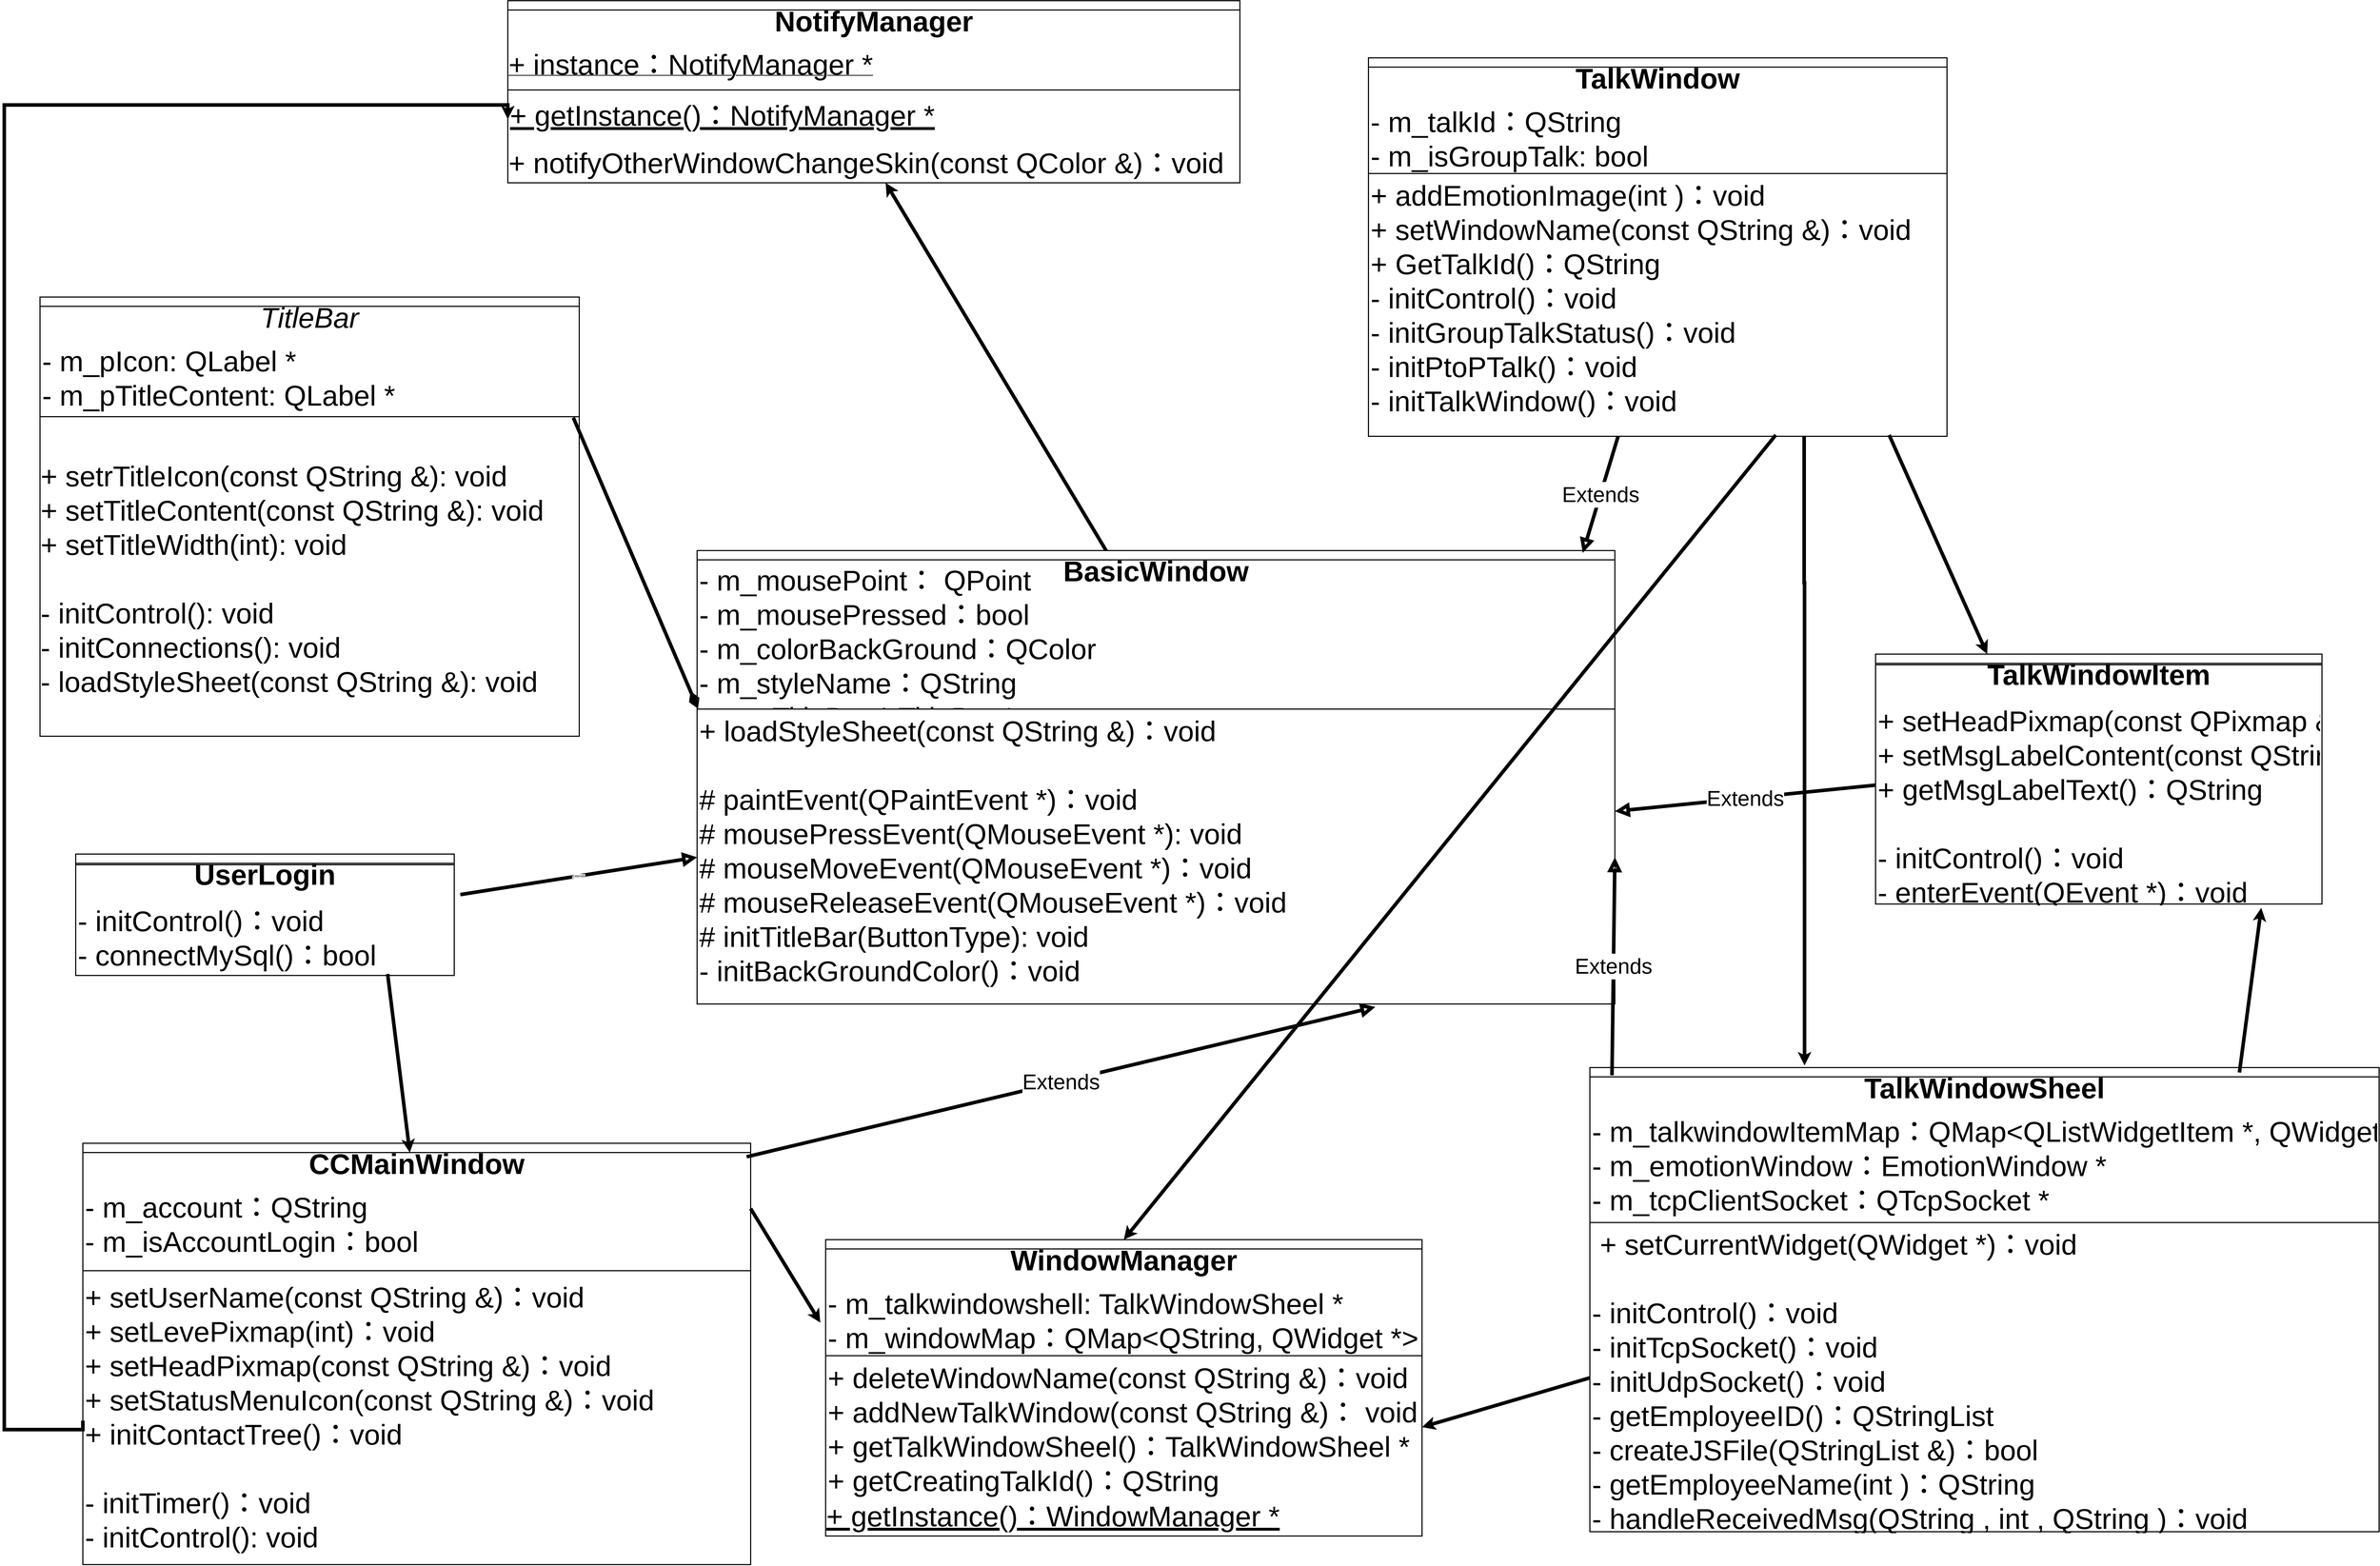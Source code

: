 <mxfile version="24.2.1" type="github">
  <diagram id="C5RBs43oDa-KdzZeNtuy" name="Page-1">
    <mxGraphModel dx="14240" dy="7760" grid="1" gridSize="10" guides="1" tooltips="1" connect="1" arrows="1" fold="1" page="1" pageScale="1" pageWidth="7000" pageHeight="4800" background="none" math="0" shadow="0">
      <root>
        <mxCell id="WIyWlLk6GJQsqaUBKTNV-0" />
        <mxCell id="WIyWlLk6GJQsqaUBKTNV-1" parent="WIyWlLk6GJQsqaUBKTNV-0" />
        <mxCell id="zkfFHV4jXpPFQw0GAbJ--0" value="TitleBar" style="swimlane;fontStyle=2;align=center;verticalAlign=top;childLayout=stackLayout;horizontal=1;startSize=26;horizontalStack=0;resizeParent=1;resizeLast=0;collapsible=1;marginBottom=0;rounded=0;shadow=0;strokeWidth=3;fontSize=80;" parent="WIyWlLk6GJQsqaUBKTNV-1" vertex="1">
          <mxGeometry x="290" y="1090" width="1510" height="1230" as="geometry">
            <mxRectangle x="220" y="70" width="160" height="26" as="alternateBounds" />
          </mxGeometry>
        </mxCell>
        <mxCell id="zkfFHV4jXpPFQw0GAbJ--2" value="&#xa;- m_pIcon: QLabel *&#xa;- m_pTitleContent: QLabel *&#xa;- m_pButtonMin: QPushButton *&#xa;- m_pButtonRestore: QPushButton *" style="text;align=left;verticalAlign=top;spacingLeft=4;spacingRight=4;overflow=hidden;rotatable=0;points=[[0,0.5],[1,0.5]];portConstraint=eastwest;rounded=0;shadow=0;html=0;fontSize=80;strokeWidth=3;" parent="zkfFHV4jXpPFQw0GAbJ--0" vertex="1">
          <mxGeometry y="26" width="1510" height="294" as="geometry" />
        </mxCell>
        <mxCell id="zkfFHV4jXpPFQw0GAbJ--4" value="" style="line;html=1;strokeWidth=3;align=left;verticalAlign=middle;spacingTop=-1;spacingLeft=3;spacingRight=3;rotatable=0;labelPosition=right;points=[];portConstraint=eastwest;fontSize=20;" parent="zkfFHV4jXpPFQw0GAbJ--0" vertex="1">
          <mxGeometry y="320" width="1510" height="30" as="geometry" />
        </mxCell>
        <mxCell id="FM1tGX0wUyBCF_gy3c6J-2" value="&lt;div style=&quot;font-size: 80px;&quot;&gt;&lt;br style=&quot;font-size: 80px;&quot;&gt;&lt;/div&gt;&lt;div style=&quot;font-size: 80px;&quot;&gt;&lt;span style=&quot;font-size: 80px;&quot;&gt;+ setrTitleIcon(const QString &amp;amp;): void&lt;/span&gt;&lt;/div&gt;&lt;div style=&quot;font-size: 80px;&quot;&gt;&lt;span style=&quot;font-size: 80px;&quot;&gt;+ setTitleContent(const QString &amp;amp;): void&lt;/span&gt;&lt;/div&gt;&lt;div style=&quot;font-size: 80px;&quot;&gt;&lt;span style=&quot;font-size: 80px;&quot;&gt;+ setTitleWidth(int): void&lt;/span&gt;&lt;/div&gt;&lt;div style=&quot;font-size: 80px;&quot;&gt;&lt;br style=&quot;font-size: 80px;&quot;&gt;&lt;/div&gt;&lt;div style=&quot;font-size: 80px;&quot;&gt;&lt;span style=&quot;font-size: 80px;&quot;&gt;&lt;div style=&quot;font-size: 80px;&quot;&gt;- initControl(): void&lt;/div&gt;&lt;div style=&quot;font-size: 80px;&quot;&gt;- initConnections(): void&lt;/div&gt;&lt;div style=&quot;font-size: 80px;&quot;&gt;- loadStyleSheet(const QString &amp;amp;): void&lt;/div&gt;&lt;div style=&quot;font-size: 80px;&quot;&gt;&lt;br style=&quot;font-size: 80px;&quot;&gt;&lt;/div&gt;&lt;/span&gt;&lt;/div&gt;" style="text;html=1;align=left;verticalAlign=middle;resizable=0;points=[];autosize=1;strokeColor=none;fillColor=none;fontSize=80;strokeWidth=3;" parent="zkfFHV4jXpPFQw0GAbJ--0" vertex="1">
          <mxGeometry y="350" width="1510" height="880" as="geometry" />
        </mxCell>
        <mxCell id="-mWvOrnuQrW1X3age0rV-10" value="" style="endArrow=diamondThin;endFill=1;endSize=24;html=1;rounded=0;fontSize=20;entryX=0.001;entryY=-0.006;entryDx=0;entryDy=0;entryPerimeter=0;exitX=0.989;exitY=0.59;exitDx=0;exitDy=0;exitPerimeter=0;strokeWidth=10;" parent="WIyWlLk6GJQsqaUBKTNV-1" source="zkfFHV4jXpPFQw0GAbJ--4" target="-mWvOrnuQrW1X3age0rV-15" edge="1">
          <mxGeometry width="160" relative="1" as="geometry">
            <mxPoint x="2809.67" y="1720.33" as="sourcePoint" />
            <mxPoint x="3072.38" y="1919.762" as="targetPoint" />
          </mxGeometry>
        </mxCell>
        <mxCell id="-mWvOrnuQrW1X3age0rV-46" style="rounded=0;orthogonalLoop=1;jettySize=auto;html=1;fontSize=20;strokeWidth=10;" parent="WIyWlLk6GJQsqaUBKTNV-1" source="-mWvOrnuQrW1X3age0rV-13" target="-mWvOrnuQrW1X3age0rV-20" edge="1">
          <mxGeometry relative="1" as="geometry" />
        </mxCell>
        <mxCell id="-mWvOrnuQrW1X3age0rV-12" value="BasicWindow" style="swimlane;fontStyle=1;align=center;verticalAlign=top;childLayout=stackLayout;horizontal=1;startSize=26;horizontalStack=0;resizeParent=1;resizeParentMax=0;resizeLast=0;collapsible=1;marginBottom=0;fontSize=80;strokeWidth=3;" parent="WIyWlLk6GJQsqaUBKTNV-1" vertex="1">
          <mxGeometry x="2130" y="1800" width="2570" height="1270" as="geometry" />
        </mxCell>
        <mxCell id="-mWvOrnuQrW1X3age0rV-13" value="- m_mousePoint： QPoint&#xa;- m_mousePressed：bool&#xa;- m_colorBackGround：QColor&#xa;- m_styleName：QString &#xa;- m_pTitleBar：TitleBar *&#xa;" style="text;strokeColor=none;fillColor=none;align=left;verticalAlign=top;spacingLeft=4;spacingRight=4;overflow=hidden;rotatable=0;points=[[0,0.5],[1,0.5]];portConstraint=eastwest;fontSize=80;strokeWidth=3;" parent="-mWvOrnuQrW1X3age0rV-12" vertex="1">
          <mxGeometry y="26" width="2570" height="414" as="geometry" />
        </mxCell>
        <mxCell id="-mWvOrnuQrW1X3age0rV-14" value="" style="line;strokeWidth=3;fillColor=none;align=left;verticalAlign=middle;spacingTop=-1;spacingLeft=3;spacingRight=3;rotatable=0;labelPosition=right;points=[];portConstraint=eastwest;strokeColor=inherit;fontSize=20;" parent="-mWvOrnuQrW1X3age0rV-12" vertex="1">
          <mxGeometry y="440" width="2570" height="8" as="geometry" />
        </mxCell>
        <mxCell id="-mWvOrnuQrW1X3age0rV-15" value="+ loadStyleSheet(const QString &amp;)：void &#xa;&#xa;# paintEvent(QPaintEvent *)：void&#xa;# mousePressEvent(QMouseEvent *): void&#xa;# mouseMoveEvent(QMouseEvent *)：void&#xa;# mouseReleaseEvent(QMouseEvent *)：void&#xa;# initTitleBar(ButtonType): void   &#xa;- initBackGroundColor()：void" style="text;strokeColor=none;fillColor=none;align=left;verticalAlign=top;spacingLeft=4;spacingRight=4;overflow=hidden;rotatable=0;points=[[0,0.5],[1,0.5]];portConstraint=eastwest;fontSize=80;strokeWidth=3;" parent="-mWvOrnuQrW1X3age0rV-12" vertex="1">
          <mxGeometry y="448" width="2570" height="822" as="geometry" />
        </mxCell>
        <mxCell id="-mWvOrnuQrW1X3age0rV-16" value="NotifyManager" style="swimlane;fontStyle=1;align=center;verticalAlign=top;childLayout=stackLayout;horizontal=1;startSize=26;horizontalStack=0;resizeParent=1;resizeParentMax=0;resizeLast=0;collapsible=1;marginBottom=0;fontSize=80;strokeWidth=3;" parent="WIyWlLk6GJQsqaUBKTNV-1" vertex="1">
          <mxGeometry x="1600" y="260" width="2050" height="510" as="geometry" />
        </mxCell>
        <mxCell id="-mWvOrnuQrW1X3age0rV-21" value="&lt;div style=&quot;font-size: 80px;&quot;&gt;&lt;font style=&quot;font-size: 80px;&quot;&gt;&lt;br&gt;&lt;/font&gt;&lt;/div&gt;&lt;font style=&quot;font-size: 80px;&quot;&gt;+ instance：NotifyManager *&lt;/font&gt;" style="text;html=1;align=left;verticalAlign=middle;resizable=0;points=[];autosize=1;strokeColor=none;fillColor=none;fontSize=20;fontStyle=4;strokeWidth=3;" parent="-mWvOrnuQrW1X3age0rV-16" vertex="1">
          <mxGeometry y="26" width="2050" height="210" as="geometry" />
        </mxCell>
        <mxCell id="-mWvOrnuQrW1X3age0rV-18" value="" style="line;strokeWidth=3;fillColor=none;align=left;verticalAlign=middle;spacingTop=-1;spacingLeft=3;spacingRight=3;rotatable=0;labelPosition=right;points=[];portConstraint=eastwest;strokeColor=inherit;fontSize=20;" parent="-mWvOrnuQrW1X3age0rV-16" vertex="1">
          <mxGeometry y="236" width="2050" height="28" as="geometry" />
        </mxCell>
        <mxCell id="-mWvOrnuQrW1X3age0rV-17" value="+ getInstance()：NotifyManager *" style="text;strokeColor=none;fillColor=none;align=left;verticalAlign=top;spacingLeft=4;spacingRight=4;overflow=hidden;rotatable=0;points=[[0,0.5],[1,0.5]];portConstraint=eastwest;fontSize=80;fontStyle=4;strokeWidth=3;" parent="-mWvOrnuQrW1X3age0rV-16" vertex="1">
          <mxGeometry y="264" width="2050" height="136" as="geometry" />
        </mxCell>
        <mxCell id="-mWvOrnuQrW1X3age0rV-20" value="&lt;font style=&quot;font-size: 80px;&quot;&gt;+ notifyOtherWindowChangeSkin(const QColor &amp;amp;)：void&amp;nbsp;&lt;/font&gt;" style="text;html=1;align=left;verticalAlign=middle;resizable=0;points=[];autosize=1;strokeColor=none;fillColor=none;fontSize=20;strokeWidth=3;" parent="-mWvOrnuQrW1X3age0rV-16" vertex="1">
          <mxGeometry y="400" width="2050" height="110" as="geometry" />
        </mxCell>
        <mxCell id="-mWvOrnuQrW1X3age0rV-28" value="UserLogin" style="swimlane;fontStyle=1;align=center;verticalAlign=top;childLayout=stackLayout;horizontal=1;startSize=26;horizontalStack=0;resizeParent=1;resizeParentMax=0;resizeLast=0;collapsible=1;marginBottom=0;fontSize=80;strokeWidth=3;" parent="WIyWlLk6GJQsqaUBKTNV-1" vertex="1">
          <mxGeometry x="390" y="2650" width="1060" height="340" as="geometry" />
        </mxCell>
        <mxCell id="-mWvOrnuQrW1X3age0rV-30" value="" style="line;strokeWidth=3;fillColor=none;align=left;verticalAlign=middle;spacingTop=-1;spacingLeft=3;spacingRight=3;rotatable=0;labelPosition=right;points=[];portConstraint=eastwest;strokeColor=inherit;fontSize=20;" parent="-mWvOrnuQrW1X3age0rV-28" vertex="1">
          <mxGeometry y="26" width="1060" height="8" as="geometry" />
        </mxCell>
        <mxCell id="-mWvOrnuQrW1X3age0rV-31" value="&#xa;- initControl()：void &#xa;- connectMySql()：bool &#xa;- verfyAccountCode(bool &amp;, QString &amp;)：bool &#xa;" style="text;strokeColor=none;fillColor=none;align=left;verticalAlign=top;spacingLeft=4;spacingRight=4;overflow=hidden;rotatable=0;points=[[0,0.5],[1,0.5]];portConstraint=eastwest;fontSize=80;strokeWidth=3;" parent="-mWvOrnuQrW1X3age0rV-28" vertex="1">
          <mxGeometry y="34" width="1060" height="306" as="geometry" />
        </mxCell>
        <mxCell id="-mWvOrnuQrW1X3age0rV-32" value="Extends" style="endArrow=block;endSize=16;endFill=0;html=1;rounded=0;fontSize=10;exitX=1.016;exitY=0.26;exitDx=0;exitDy=0;strokeWidth=10;entryX=0;entryY=0.5;entryDx=0;entryDy=0;exitPerimeter=0;" parent="WIyWlLk6GJQsqaUBKTNV-1" source="-mWvOrnuQrW1X3age0rV-31" target="-mWvOrnuQrW1X3age0rV-15" edge="1">
          <mxGeometry width="160" relative="1" as="geometry">
            <mxPoint x="2139.67" y="2676.62" as="sourcePoint" />
            <mxPoint x="1969" y="2620" as="targetPoint" />
          </mxGeometry>
        </mxCell>
        <mxCell id="-mWvOrnuQrW1X3age0rV-33" value="CCMainWindow" style="swimlane;fontStyle=1;align=center;verticalAlign=top;childLayout=stackLayout;horizontal=1;startSize=26;horizontalStack=0;resizeParent=1;resizeParentMax=0;resizeLast=0;collapsible=1;marginBottom=0;fontSize=80;strokeWidth=3;" parent="WIyWlLk6GJQsqaUBKTNV-1" vertex="1">
          <mxGeometry x="410" y="3460" width="1870" height="1180" as="geometry" />
        </mxCell>
        <mxCell id="-mWvOrnuQrW1X3age0rV-34" value="&#xa;- m_account：QString &#xa;- m_isAccountLogin：bool " style="text;strokeColor=none;fillColor=none;align=left;verticalAlign=top;spacingLeft=4;spacingRight=4;overflow=hidden;rotatable=0;points=[[0,0.5],[1,0.5]];portConstraint=eastwest;fontSize=80;strokeWidth=3;" parent="-mWvOrnuQrW1X3age0rV-33" vertex="1">
          <mxGeometry y="26" width="1870" height="314" as="geometry" />
        </mxCell>
        <mxCell id="-mWvOrnuQrW1X3age0rV-35" value="" style="line;strokeWidth=3;fillColor=none;align=left;verticalAlign=middle;spacingTop=-1;spacingLeft=3;spacingRight=3;rotatable=0;labelPosition=right;points=[];portConstraint=eastwest;strokeColor=inherit;fontSize=20;" parent="-mWvOrnuQrW1X3age0rV-33" vertex="1">
          <mxGeometry y="340" width="1870" height="34" as="geometry" />
        </mxCell>
        <mxCell id="-mWvOrnuQrW1X3age0rV-36" value="+ setUserName(const QString &amp;)：void &#xa;+ setLevePixmap(int)：void&#xa;+ setHeadPixmap(const QString &amp;)：void  &#xa;+ setStatusMenuIcon(const QString &amp;)：void&#xa;+ initContactTree()：void&#xa;&#xa;- initTimer()：void&#xa;- initControl(): void" style="text;strokeColor=none;fillColor=none;align=left;verticalAlign=top;spacingLeft=4;spacingRight=4;overflow=hidden;rotatable=0;points=[[0,0.5],[1,0.5]];portConstraint=eastwest;fontSize=80;strokeWidth=3;" parent="-mWvOrnuQrW1X3age0rV-33" vertex="1">
          <mxGeometry y="374" width="1870" height="806" as="geometry" />
        </mxCell>
        <mxCell id="-mWvOrnuQrW1X3age0rV-37" value="Extends" style="endArrow=block;endSize=16;endFill=0;html=1;rounded=0;fontSize=60;entryX=0.739;entryY=1.01;entryDx=0;entryDy=0;entryPerimeter=0;exitX=0.994;exitY=0.038;exitDx=0;exitDy=0;strokeWidth=10;exitPerimeter=0;" parent="WIyWlLk6GJQsqaUBKTNV-1" source="-mWvOrnuQrW1X3age0rV-34" target="-mWvOrnuQrW1X3age0rV-15" edge="1">
          <mxGeometry width="160" relative="1" as="geometry">
            <mxPoint x="3539.67" y="2130.33" as="sourcePoint" />
            <mxPoint x="3699.67" y="2130.33" as="targetPoint" />
          </mxGeometry>
        </mxCell>
        <mxCell id="-mWvOrnuQrW1X3age0rV-40" style="rounded=0;orthogonalLoop=1;jettySize=auto;html=1;exitX=0.824;exitY=0.987;exitDx=0;exitDy=0;fontSize=20;strokeWidth=10;exitPerimeter=0;" parent="WIyWlLk6GJQsqaUBKTNV-1" source="-mWvOrnuQrW1X3age0rV-31" target="-mWvOrnuQrW1X3age0rV-34" edge="1">
          <mxGeometry relative="1" as="geometry" />
        </mxCell>
        <mxCell id="-mWvOrnuQrW1X3age0rV-48" value="WindowManager" style="swimlane;fontStyle=1;align=center;verticalAlign=top;childLayout=stackLayout;horizontal=1;startSize=26;horizontalStack=0;resizeParent=1;resizeParentMax=0;resizeLast=0;collapsible=1;marginBottom=0;fontSize=80;strokeWidth=3;" parent="WIyWlLk6GJQsqaUBKTNV-1" vertex="1">
          <mxGeometry x="2490" y="3730" width="1670" height="830" as="geometry" />
        </mxCell>
        <mxCell id="-mWvOrnuQrW1X3age0rV-49" value="&#xa;- m_talkwindowshell: TalkWindowSheel *&#xa;- m_windowMap：QMap&lt;QString, QWidget *&gt;&#xa;- m_strCreatingTalkId：QString" style="text;strokeColor=none;fillColor=none;align=left;verticalAlign=top;spacingLeft=4;spacingRight=4;overflow=hidden;rotatable=0;points=[[0,0.5],[1,0.5]];portConstraint=eastwest;fontSize=80;strokeWidth=3;" parent="-mWvOrnuQrW1X3age0rV-48" vertex="1">
          <mxGeometry y="26" width="1670" height="294" as="geometry" />
        </mxCell>
        <mxCell id="-mWvOrnuQrW1X3age0rV-50" value="" style="line;strokeWidth=3;fillColor=none;align=left;verticalAlign=middle;spacingTop=-1;spacingLeft=3;spacingRight=3;rotatable=0;labelPosition=right;points=[];portConstraint=eastwest;strokeColor=inherit;fontSize=20;" parent="-mWvOrnuQrW1X3age0rV-48" vertex="1">
          <mxGeometry y="320" width="1670" height="10" as="geometry" />
        </mxCell>
        <mxCell id="-mWvOrnuQrW1X3age0rV-51" value="+ deleteWindowName(const QString &amp;)：void  &#xa;+ addNewTalkWindow(const QString &amp;)： void &#xa;+ getTalkWindowSheel()：TalkWindowSheel *&#xa;+ getCreatingTalkId()：QString " style="text;strokeColor=none;fillColor=none;align=left;verticalAlign=top;spacingLeft=4;spacingRight=4;overflow=hidden;rotatable=0;points=[[0,0.5],[1,0.5]];portConstraint=eastwest;fontSize=80;strokeWidth=3;" parent="-mWvOrnuQrW1X3age0rV-48" vertex="1">
          <mxGeometry y="330" width="1670" height="390" as="geometry" />
        </mxCell>
        <mxCell id="-mWvOrnuQrW1X3age0rV-52" value="&lt;u style=&quot;font-size: 80px;&quot;&gt;&lt;span style=&quot;&quot;&gt;+ getInstance()：&lt;/span&gt;&lt;span style=&quot;&quot;&gt;WindowManager *&lt;/span&gt;&lt;/u&gt;" style="text;html=1;align=left;verticalAlign=middle;resizable=0;points=[];autosize=1;strokeColor=none;fillColor=none;fontSize=20;strokeWidth=3;" parent="-mWvOrnuQrW1X3age0rV-48" vertex="1">
          <mxGeometry y="720" width="1670" height="110" as="geometry" />
        </mxCell>
        <mxCell id="-mWvOrnuQrW1X3age0rV-54" value="TalkWindow" style="swimlane;fontStyle=1;align=center;verticalAlign=top;childLayout=stackLayout;horizontal=1;startSize=26;horizontalStack=0;resizeParent=1;resizeParentMax=0;resizeLast=0;collapsible=1;marginBottom=0;fontSize=80;strokeWidth=3;" parent="WIyWlLk6GJQsqaUBKTNV-1" vertex="1">
          <mxGeometry x="4010" y="420" width="1620" height="1060" as="geometry" />
        </mxCell>
        <mxCell id="-mWvOrnuQrW1X3age0rV-55" value="&#xa;- m_talkId：QString&#xa;- m_isGroupTalk: bool " style="text;strokeColor=none;fillColor=none;align=left;verticalAlign=top;spacingLeft=4;spacingRight=4;overflow=hidden;rotatable=0;points=[[0,0.5],[1,0.5]];portConstraint=eastwest;fontSize=80;strokeWidth=3;" parent="-mWvOrnuQrW1X3age0rV-54" vertex="1">
          <mxGeometry y="26" width="1620" height="294" as="geometry" />
        </mxCell>
        <mxCell id="-mWvOrnuQrW1X3age0rV-56" value="" style="line;strokeWidth=3;fillColor=none;align=left;verticalAlign=middle;spacingTop=-1;spacingLeft=3;spacingRight=3;rotatable=0;labelPosition=right;points=[];portConstraint=eastwest;strokeColor=inherit;fontSize=20;" parent="-mWvOrnuQrW1X3age0rV-54" vertex="1">
          <mxGeometry y="320" width="1620" height="8" as="geometry" />
        </mxCell>
        <mxCell id="-mWvOrnuQrW1X3age0rV-57" value="+ addEmotionImage(int )：void &#xa;+ setWindowName(const QString &amp;)：void &#xa;+ GetTalkId()：QString &#xa;- initControl()：void &#xa;- initGroupTalkStatus()：void &#xa;- initPtoPTalk()：void &#xa;- initTalkWindow()：void " style="text;strokeColor=none;fillColor=none;align=left;verticalAlign=top;spacingLeft=4;spacingRight=4;overflow=hidden;rotatable=0;points=[[0,0.5],[1,0.5]];portConstraint=eastwest;fontSize=80;strokeWidth=3;" parent="-mWvOrnuQrW1X3age0rV-54" vertex="1">
          <mxGeometry y="328" width="1620" height="732" as="geometry" />
        </mxCell>
        <mxCell id="-mWvOrnuQrW1X3age0rV-58" value="Extends" style="endArrow=block;endSize=16;endFill=0;html=1;rounded=0;fontSize=60;entryX=0.965;entryY=0.005;entryDx=0;entryDy=0;entryPerimeter=0;strokeWidth=10;" parent="WIyWlLk6GJQsqaUBKTNV-1" source="-mWvOrnuQrW1X3age0rV-57" target="-mWvOrnuQrW1X3age0rV-12" edge="1">
          <mxGeometry width="160" relative="1" as="geometry">
            <mxPoint x="4119.67" y="1450.33" as="sourcePoint" />
            <mxPoint x="4279.67" y="1450.33" as="targetPoint" />
          </mxGeometry>
        </mxCell>
        <mxCell id="-mWvOrnuQrW1X3age0rV-60" style="rounded=0;orthogonalLoop=1;jettySize=auto;html=1;exitX=0.704;exitY=0.995;exitDx=0;exitDy=0;fontSize=20;exitPerimeter=0;entryX=0.5;entryY=0;entryDx=0;entryDy=0;strokeWidth=10;" parent="WIyWlLk6GJQsqaUBKTNV-1" source="-mWvOrnuQrW1X3age0rV-57" target="-mWvOrnuQrW1X3age0rV-48" edge="1">
          <mxGeometry relative="1" as="geometry">
            <mxPoint x="4419.67" y="2060.33" as="targetPoint" />
          </mxGeometry>
        </mxCell>
        <mxCell id="-mWvOrnuQrW1X3age0rV-62" value="TalkWindowItem" style="swimlane;fontStyle=1;align=center;verticalAlign=top;childLayout=stackLayout;horizontal=1;startSize=26;horizontalStack=0;resizeParent=1;resizeParentMax=0;resizeLast=0;collapsible=1;marginBottom=0;fontSize=80;strokeWidth=3;" parent="WIyWlLk6GJQsqaUBKTNV-1" vertex="1">
          <mxGeometry x="5430" y="2090" width="1250" height="700" as="geometry" />
        </mxCell>
        <mxCell id="-mWvOrnuQrW1X3age0rV-64" value="" style="line;strokeWidth=3;fillColor=none;align=left;verticalAlign=middle;spacingTop=-1;spacingLeft=3;spacingRight=3;rotatable=0;labelPosition=right;points=[];portConstraint=eastwest;strokeColor=inherit;fontSize=20;" parent="-mWvOrnuQrW1X3age0rV-62" vertex="1">
          <mxGeometry y="26" width="1250" height="8" as="geometry" />
        </mxCell>
        <mxCell id="-mWvOrnuQrW1X3age0rV-65" value="&#xa;+ setHeadPixmap(const QPixmap &amp;)：void &#xa;+ setMsgLabelContent(const QString &amp;)：void &#xa;+ getMsgLabelText()：QString&#xa;&#xa;- initControl()：void&#xa;- enterEvent(QEvent *)：void&#xa;- leaveEvent(QEvent *)：void &#xa;- resizeEvent(QResizeEvent *)：void " style="text;strokeColor=none;fillColor=none;align=left;verticalAlign=top;spacingLeft=4;spacingRight=4;overflow=hidden;rotatable=0;points=[[0,0.5],[1,0.5]];portConstraint=eastwest;fontSize=80;strokeWidth=3;" parent="-mWvOrnuQrW1X3age0rV-62" vertex="1">
          <mxGeometry y="34" width="1250" height="666" as="geometry" />
        </mxCell>
        <mxCell id="-mWvOrnuQrW1X3age0rV-66" style="rounded=0;orthogonalLoop=1;jettySize=auto;html=1;exitX=0.9;exitY=0.995;exitDx=0;exitDy=0;entryX=0.25;entryY=0;entryDx=0;entryDy=0;fontSize=20;strokeWidth=10;exitPerimeter=0;" parent="WIyWlLk6GJQsqaUBKTNV-1" source="-mWvOrnuQrW1X3age0rV-57" target="-mWvOrnuQrW1X3age0rV-62" edge="1">
          <mxGeometry relative="1" as="geometry" />
        </mxCell>
        <mxCell id="-mWvOrnuQrW1X3age0rV-67" value="Extends" style="endArrow=block;endSize=16;endFill=0;html=1;rounded=0;fontSize=60;exitX=0;exitY=0.5;exitDx=0;exitDy=0;strokeWidth=10;" parent="WIyWlLk6GJQsqaUBKTNV-1" source="-mWvOrnuQrW1X3age0rV-65" target="-mWvOrnuQrW1X3age0rV-15" edge="1">
          <mxGeometry width="160" relative="1" as="geometry">
            <mxPoint x="4439.67" y="1860" as="sourcePoint" />
            <mxPoint x="4599.67" y="1860" as="targetPoint" />
          </mxGeometry>
        </mxCell>
        <mxCell id="-mWvOrnuQrW1X3age0rV-69" value="TalkWindowSheel" style="swimlane;fontStyle=1;align=center;verticalAlign=top;childLayout=stackLayout;horizontal=1;startSize=26;horizontalStack=0;resizeParent=1;resizeParentMax=0;resizeLast=0;collapsible=1;marginBottom=0;fontSize=80;strokeWidth=3;" parent="WIyWlLk6GJQsqaUBKTNV-1" vertex="1">
          <mxGeometry x="4630" y="3248" width="2210" height="1300" as="geometry" />
        </mxCell>
        <mxCell id="-mWvOrnuQrW1X3age0rV-70" value="&#xa;- m_talkwindowItemMap：QMap&lt;QListWidgetItem *, QWidget *&gt;&#xa;- m_emotionWindow：EmotionWindow *&#xa;- m_tcpClientSocket：QTcpSocket * &#xa;- m_udpReceiver：QUdpSocket *" style="text;strokeColor=none;fillColor=none;align=left;verticalAlign=top;spacingLeft=4;spacingRight=4;overflow=hidden;rotatable=0;points=[[0,0.5],[1,0.5]];portConstraint=eastwest;fontSize=80;strokeWidth=3;" parent="-mWvOrnuQrW1X3age0rV-69" vertex="1">
          <mxGeometry y="26" width="2210" height="404" as="geometry" />
        </mxCell>
        <mxCell id="-mWvOrnuQrW1X3age0rV-71" value="" style="line;strokeWidth=3;fillColor=none;align=left;verticalAlign=middle;spacingTop=-1;spacingLeft=3;spacingRight=3;rotatable=0;labelPosition=right;points=[];portConstraint=eastwest;strokeColor=inherit;fontSize=20;" parent="-mWvOrnuQrW1X3age0rV-69" vertex="1">
          <mxGeometry y="430" width="2210" height="8" as="geometry" />
        </mxCell>
        <mxCell id="-mWvOrnuQrW1X3age0rV-72" value=" + setCurrentWidget(QWidget *)：void  &#xa;&#xa;- initControl()：void&#xa;- initTcpSocket()：void &#xa;- initUdpSocket()：void &#xa;- getEmployeeID()：QStringList&#xa;- createJSFile(QStringList &amp;)：bool &#xa;- getEmployeeName(int )：QString &#xa;- handleReceivedMsg(QString , int , QString )：void " style="text;strokeColor=none;fillColor=none;align=left;verticalAlign=top;spacingLeft=4;spacingRight=4;overflow=hidden;rotatable=0;points=[[0,0.5],[1,0.5]];portConstraint=eastwest;fontSize=80;strokeWidth=3;" parent="-mWvOrnuQrW1X3age0rV-69" vertex="1">
          <mxGeometry y="438" width="2210" height="862" as="geometry" />
        </mxCell>
        <mxCell id="-mWvOrnuQrW1X3age0rV-74" value="Extends" style="endArrow=block;endSize=16;endFill=0;html=1;rounded=0;fontSize=60;entryX=1;entryY=0.5;entryDx=0;entryDy=0;exitX=0.028;exitY=-0.01;exitDx=0;exitDy=0;strokeWidth=10;exitPerimeter=0;" parent="WIyWlLk6GJQsqaUBKTNV-1" source="-mWvOrnuQrW1X3age0rV-70" target="-mWvOrnuQrW1X3age0rV-15" edge="1">
          <mxGeometry width="160" relative="1" as="geometry">
            <mxPoint x="5079.67" y="2240" as="sourcePoint" />
            <mxPoint x="5239.67" y="2240" as="targetPoint" />
          </mxGeometry>
        </mxCell>
        <mxCell id="-mWvOrnuQrW1X3age0rV-77" style="rounded=0;orthogonalLoop=1;jettySize=auto;html=1;exitX=0.823;exitY=-0.03;exitDx=0;exitDy=0;entryX=0.864;entryY=1.016;entryDx=0;entryDy=0;fontSize=20;exitPerimeter=0;strokeWidth=10;entryPerimeter=0;" parent="WIyWlLk6GJQsqaUBKTNV-1" source="-mWvOrnuQrW1X3age0rV-70" target="-mWvOrnuQrW1X3age0rV-65" edge="1">
          <mxGeometry relative="1" as="geometry" />
        </mxCell>
        <mxCell id="-mWvOrnuQrW1X3age0rV-78" style="rounded=0;orthogonalLoop=1;jettySize=auto;html=1;exitX=0;exitY=0.5;exitDx=0;exitDy=0;entryX=1;entryY=0.5;entryDx=0;entryDy=0;fontSize=20;strokeWidth=10;" parent="WIyWlLk6GJQsqaUBKTNV-1" source="-mWvOrnuQrW1X3age0rV-72" target="-mWvOrnuQrW1X3age0rV-51" edge="1">
          <mxGeometry relative="1" as="geometry" />
        </mxCell>
        <mxCell id="VcT3ppR1tpWZ6i8SF0yP-6" style="rounded=0;orthogonalLoop=1;jettySize=auto;html=1;exitX=1;exitY=0.5;exitDx=0;exitDy=0;strokeWidth=10;entryX=-0.009;entryY=0.702;entryDx=0;entryDy=0;entryPerimeter=0;" parent="WIyWlLk6GJQsqaUBKTNV-1" source="-mWvOrnuQrW1X3age0rV-34" target="-mWvOrnuQrW1X3age0rV-49" edge="1">
          <mxGeometry relative="1" as="geometry">
            <mxPoint x="2448.29" y="3896.234" as="targetPoint" />
          </mxGeometry>
        </mxCell>
        <mxCell id="VcT3ppR1tpWZ6i8SF0yP-7" style="edgeStyle=orthogonalEdgeStyle;rounded=0;orthogonalLoop=1;jettySize=auto;html=1;exitX=0;exitY=0.5;exitDx=0;exitDy=0;entryX=0;entryY=0.5;entryDx=0;entryDy=0;strokeWidth=10;" parent="WIyWlLk6GJQsqaUBKTNV-1" source="-mWvOrnuQrW1X3age0rV-36" target="-mWvOrnuQrW1X3age0rV-17" edge="1">
          <mxGeometry relative="1" as="geometry">
            <mxPoint x="1350" y="3572" as="targetPoint" />
            <Array as="points">
              <mxPoint x="190" y="4262" />
              <mxPoint x="190" y="552" />
            </Array>
          </mxGeometry>
        </mxCell>
        <mxCell id="tygjAJ9YWpgQ4v0_G5ER-0" style="edgeStyle=orthogonalEdgeStyle;rounded=0;orthogonalLoop=1;jettySize=auto;html=1;entryX=0.272;entryY=-0.079;entryDx=0;entryDy=0;entryPerimeter=0;strokeWidth=10;" edge="1" parent="WIyWlLk6GJQsqaUBKTNV-1" source="-mWvOrnuQrW1X3age0rV-57" target="-mWvOrnuQrW1X3age0rV-70">
          <mxGeometry relative="1" as="geometry">
            <mxPoint x="5850" y="720" as="sourcePoint" />
            <Array as="points">
              <mxPoint x="5230" y="1890" />
              <mxPoint x="5231" y="1890" />
            </Array>
          </mxGeometry>
        </mxCell>
      </root>
    </mxGraphModel>
  </diagram>
</mxfile>
